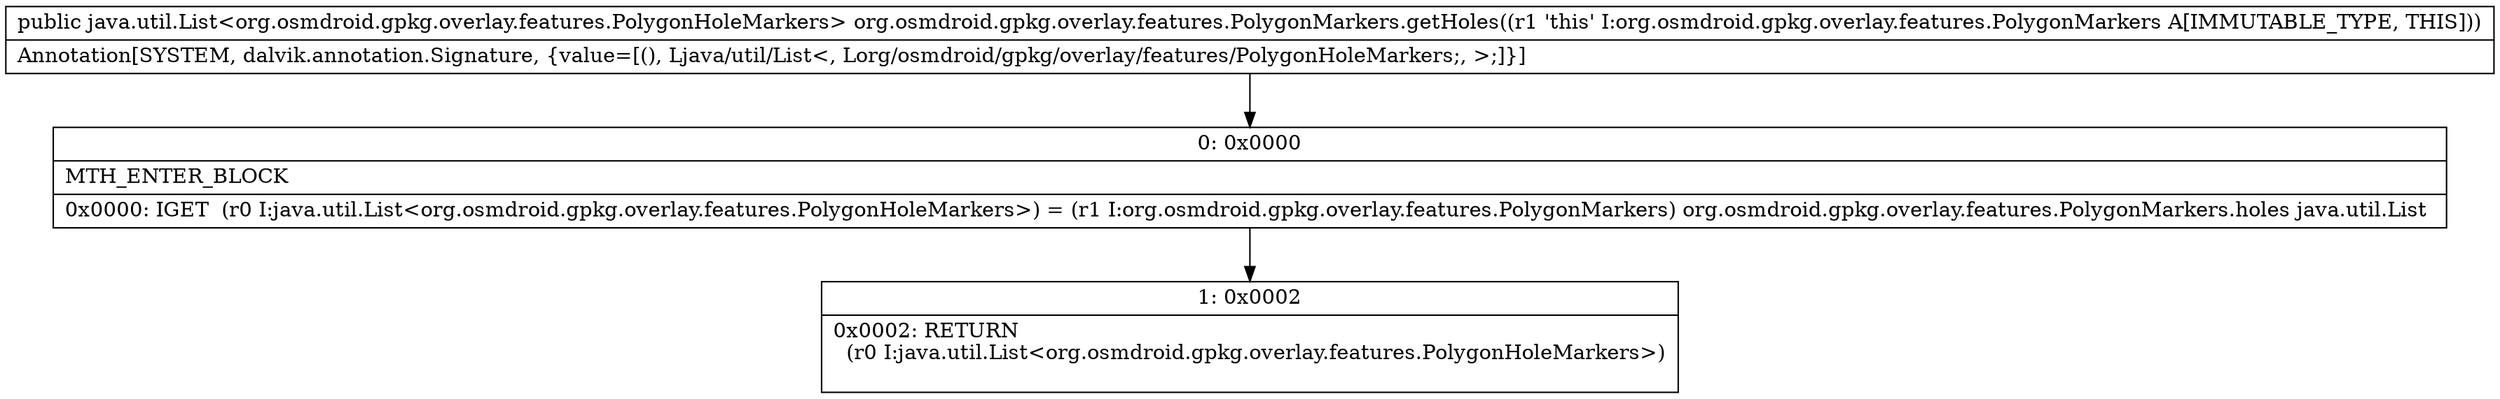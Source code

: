 digraph "CFG fororg.osmdroid.gpkg.overlay.features.PolygonMarkers.getHoles()Ljava\/util\/List;" {
Node_0 [shape=record,label="{0\:\ 0x0000|MTH_ENTER_BLOCK\l|0x0000: IGET  (r0 I:java.util.List\<org.osmdroid.gpkg.overlay.features.PolygonHoleMarkers\>) = (r1 I:org.osmdroid.gpkg.overlay.features.PolygonMarkers) org.osmdroid.gpkg.overlay.features.PolygonMarkers.holes java.util.List \l}"];
Node_1 [shape=record,label="{1\:\ 0x0002|0x0002: RETURN  \l  (r0 I:java.util.List\<org.osmdroid.gpkg.overlay.features.PolygonHoleMarkers\>)\l \l}"];
MethodNode[shape=record,label="{public java.util.List\<org.osmdroid.gpkg.overlay.features.PolygonHoleMarkers\> org.osmdroid.gpkg.overlay.features.PolygonMarkers.getHoles((r1 'this' I:org.osmdroid.gpkg.overlay.features.PolygonMarkers A[IMMUTABLE_TYPE, THIS]))  | Annotation[SYSTEM, dalvik.annotation.Signature, \{value=[(), Ljava\/util\/List\<, Lorg\/osmdroid\/gpkg\/overlay\/features\/PolygonHoleMarkers;, \>;]\}]\l}"];
MethodNode -> Node_0;
Node_0 -> Node_1;
}

